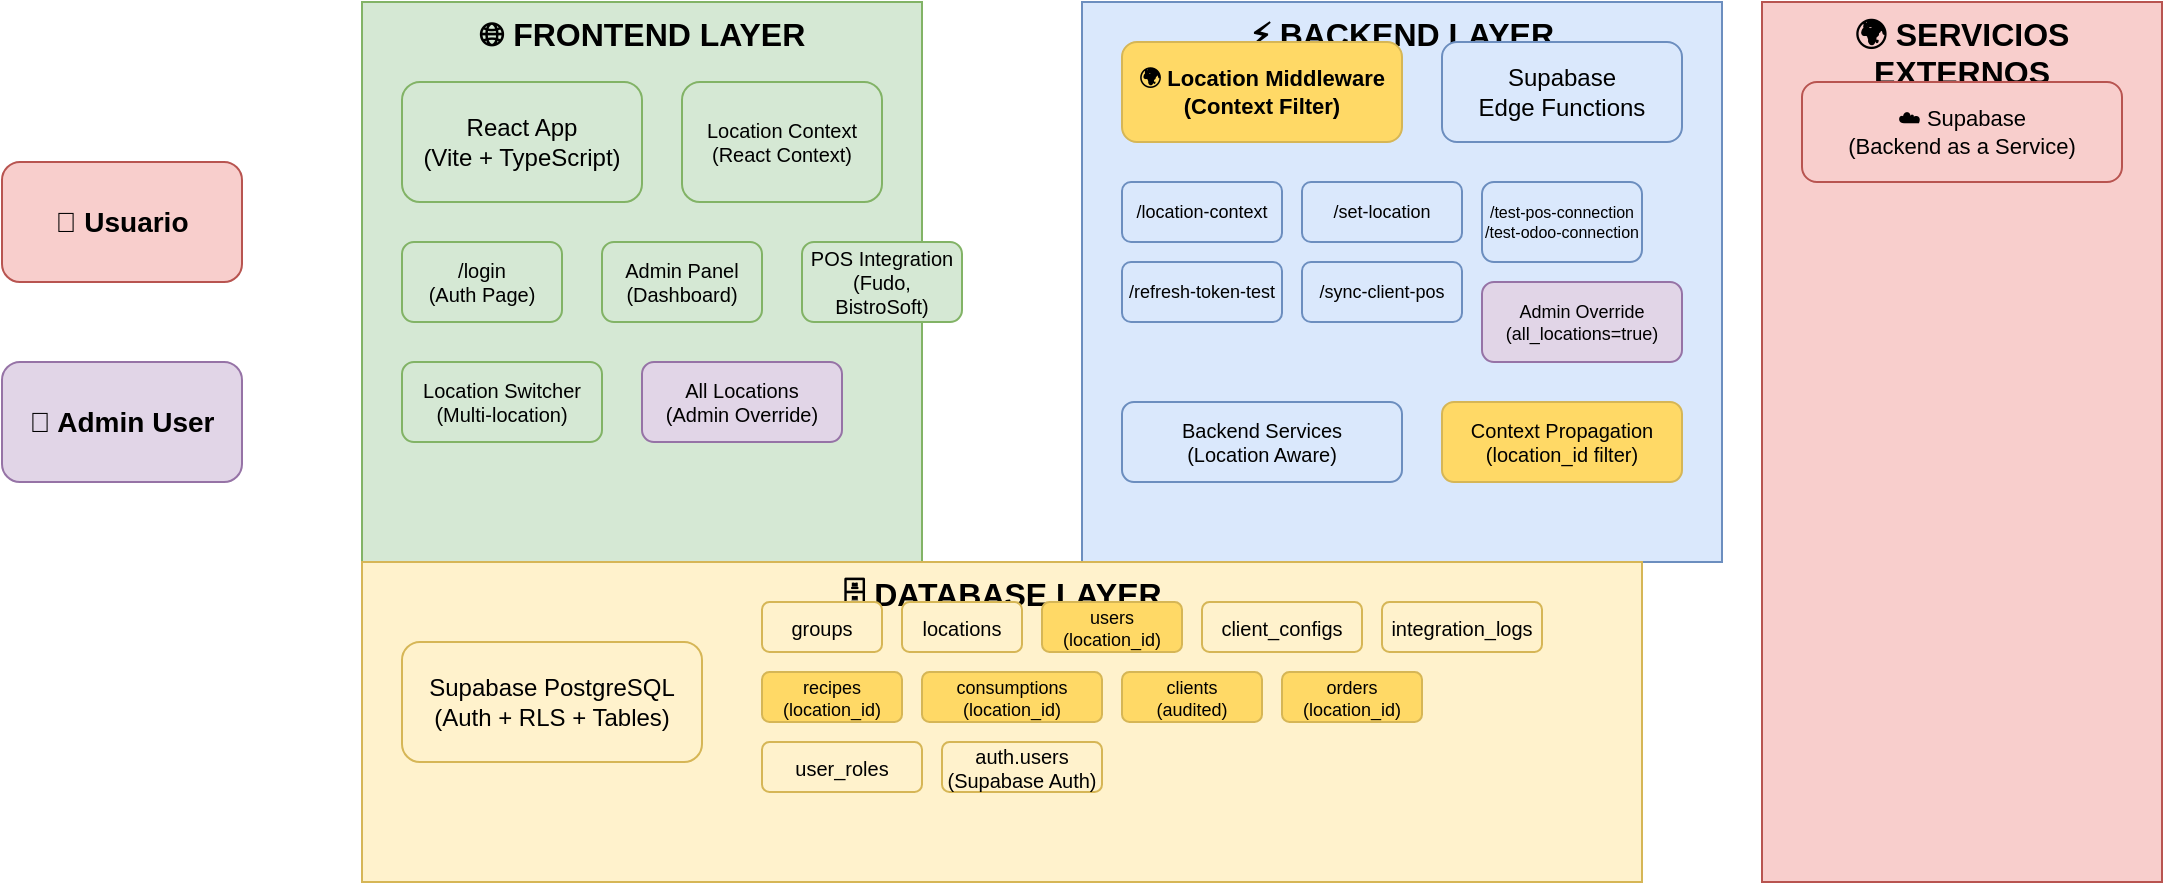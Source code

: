 <mxfile version="24.7.17">
  <diagram name="TUPÁ Hub Architecture" id="architecture">
    <mxGraphModel dx="1422" dy="994" grid="1" gridSize="10" guides="1" tooltips="1" connect="1" arrows="1" fold="1" page="1" pageScale="1" pageWidth="1369" pageHeight="1027" math="0" shadow="0">
      <root>
        <mxCell id="0" />
        <mxCell id="1" parent="0" />
        
        <!-- Usuario -->
        <mxCell id="user" value="👤 Usuario" style="rounded=1;whiteSpace=wrap;html=1;fillColor=#f8cecc;strokeColor=#b85450;fontSize=14;fontStyle=1;" vertex="1" parent="1">
          <mxGeometry x="40" y="200" width="120" height="60" as="geometry" />
        </mxCell>
        
        <!-- Admin Usuario -->
        <mxCell id="admin-user" value="👑 Admin User" style="rounded=1;whiteSpace=wrap;html=1;fillColor=#e1d5e7;strokeColor=#9673a6;fontSize=14;fontStyle=1;" vertex="1" parent="1">
          <mxGeometry x="40" y="300" width="120" height="60" as="geometry" />
        </mxCell>
        
        <!-- Frontend Layer -->
        <mxCell id="frontend-layer" value="🌐 FRONTEND LAYER" style="rounded=0;whiteSpace=wrap;html=1;fillColor=#d5e8d4;strokeColor=#82b366;fontSize=16;fontStyle=1;verticalAlign=top;" vertex="1" parent="1">
          <mxGeometry x="220" y="120" width="280" height="280" as="geometry" />
        </mxCell>
        
        <mxCell id="react-app" value="React App&#xa;(Vite + TypeScript)" style="rounded=1;whiteSpace=wrap;html=1;fillColor=#d5e8d4;strokeColor=#82b366;fontSize=12;" vertex="1" parent="1">
          <mxGeometry x="240" y="160" width="120" height="60" as="geometry" />
        </mxCell>
        
        <mxCell id="location-context" value="Location Context&#xa;(React Context)" style="rounded=1;whiteSpace=wrap;html=1;fillColor=#d5e8d4;strokeColor=#82b366;fontSize=10;" vertex="1" parent="1">
          <mxGeometry x="380" y="160" width="100" height="60" as="geometry" />
        </mxCell>
        
        <mxCell id="login-page" value="/login&#xa;(Auth Page)" style="rounded=1;whiteSpace=wrap;html=1;fillColor=#d5e8d4;strokeColor=#82b366;fontSize=10;" vertex="1" parent="1">
          <mxGeometry x="240" y="240" width="80" height="40" as="geometry" />
        </mxCell>
        
        <mxCell id="admin-panel" value="Admin Panel&#xa;(Dashboard)" style="rounded=1;whiteSpace=wrap;html=1;fillColor=#d5e8d4;strokeColor=#82b366;fontSize=10;" vertex="1" parent="1">
          <mxGeometry x="340" y="240" width="80" height="40" as="geometry" />
        </mxCell>
        
        <mxCell id="pos-integration" value="POS Integration&#xa;(Fudo, BistroSoft)" style="rounded=1;whiteSpace=wrap;html=1;fillColor=#d5e8d4;strokeColor=#82b366;fontSize=10;" vertex="1" parent="1">
          <mxGeometry x="440" y="240" width="80" height="40" as="geometry" />
        </mxCell>
        
        <mxCell id="location-switcher" value="Location Switcher&#xa;(Multi-location)" style="rounded=1;whiteSpace=wrap;html=1;fillColor=#d5e8d4;strokeColor=#82b366;fontSize=10;" vertex="1" parent="1">
          <mxGeometry x="240" y="300" width="100" height="40" as="geometry" />
        </mxCell>
        
        <mxCell id="location-override" value="All Locations&#xa;(Admin Override)" style="rounded=1;whiteSpace=wrap;html=1;fillColor=#e1d5e7;strokeColor=#9673a6;fontSize=10;" vertex="1" parent="1">
          <mxGeometry x="360" y="300" width="100" height="40" as="geometry" />
        </mxCell>
        
        <!-- Backend Layer -->
        <mxCell id="backend-layer" value="⚡ BACKEND LAYER" style="rounded=0;whiteSpace=wrap;html=1;fillColor=#dae8fc;strokeColor=#6c8ebf;fontSize=16;fontStyle=1;verticalAlign=top;" vertex="1" parent="1">
          <mxGeometry x="580" y="120" width="320" height="280" as="geometry" />
        </mxCell>
        
        <mxCell id="location-middleware" value="🌍 Location Middleware&#xa;(Context Filter)" style="rounded=1;whiteSpace=wrap;html=1;fillColor=#ffd966;strokeColor=#d6b656;fontSize=11;fontStyle=1;" vertex="1" parent="1">
          <mxGeometry x="600" y="140" width="140" height="50" as="geometry" />
        </mxCell>
        
        <mxCell id="edge-functions" value="Supabase&#xa;Edge Functions" style="rounded=1;whiteSpace=wrap;html=1;fillColor=#dae8fc;strokeColor=#6c8ebf;fontSize=12;" vertex="1" parent="1">
          <mxGeometry x="760" y="140" width="120" height="50" as="geometry" />
        </mxCell>
        
        <mxCell id="location-context-func" value="/location-context" style="rounded=1;whiteSpace=wrap;html=1;fillColor=#dae8fc;strokeColor=#6c8ebf;fontSize=9;" vertex="1" parent="1">
          <mxGeometry x="600" y="210" width="80" height="30" as="geometry" />
        </mxCell>
        
        <mxCell id="set-location-func" value="/set-location" style="rounded=1;whiteSpace=wrap;html=1;fillColor=#dae8fc;strokeColor=#6c8ebf;fontSize=9;" vertex="1" parent="1">
          <mxGeometry x="690" y="210" width="80" height="30" as="geometry" />
        </mxCell>
        
        <mxCell id="refresh-token" value="/refresh-token-test" style="rounded=1;whiteSpace=wrap;html=1;fillColor=#dae8fc;strokeColor=#6c8ebf;fontSize=9;" vertex="1" parent="1">
          <mxGeometry x="600" y="250" width="80" height="30" as="geometry" />
        </mxCell>
        
        <mxCell id="sync-pos" value="/sync-client-pos" style="rounded=1;whiteSpace=wrap;html=1;fillColor=#dae8fc;strokeColor=#6c8ebf;fontSize=9;" vertex="1" parent="1">
          <mxGeometry x="690" y="250" width="80" height="30" as="geometry" />
        </mxCell>
        
        <mxCell id="test-connections" value="/test-pos-connection&#xa;/test-odoo-connection" style="rounded=1;whiteSpace=wrap;html=1;fillColor=#dae8fc;strokeColor=#6c8ebf;fontSize=8;" vertex="1" parent="1">
          <mxGeometry x="780" y="210" width="80" height="40" as="geometry" />
        </mxCell>
        
        <mxCell id="admin-override" value="Admin Override&#xa;(all_locations=true)" style="rounded=1;whiteSpace=wrap;html=1;fillColor=#e1d5e7;strokeColor=#9673a6;fontSize=9;" vertex="1" parent="1">
          <mxGeometry x="780" y="260" width="100" height="40" as="geometry" />
        </mxCell>
        
        <mxCell id="backend-services" value="Backend Services&#xa;(Location Aware)" style="rounded=1;whiteSpace=wrap;html=1;fillColor=#dae8fc;strokeColor=#6c8ebf;fontSize=10;" vertex="1" parent="1">
          <mxGeometry x="600" y="320" width="140" height="40" as="geometry" />
        </mxCell>
        
        <mxCell id="context-propagation" value="Context Propagation&#xa;(location_id filter)" style="rounded=1;whiteSpace=wrap;html=1;fillColor=#ffd966;strokeColor=#d6b656;fontSize=10;" vertex="1" parent="1">
          <mxGeometry x="760" y="320" width="120" height="40" as="geometry" />
        </mxCell>
        
        <!-- Database Layer -->
        <mxCell id="database-layer" value="🗄️ DATABASE LAYER" style="rounded=0;whiteSpace=wrap;html=1;fillColor=#fff2cc;strokeColor=#d6b656;fontSize=16;fontStyle=1;verticalAlign=top;" vertex="1" parent="1">
          <mxGeometry x="220" y="400" width="640" height="160" as="geometry" />
        </mxCell>
        
        <mxCell id="supabase-db" value="Supabase PostgreSQL&#xa;(Auth + RLS + Tables)" style="rounded=1;whiteSpace=wrap;html=1;fillColor=#fff2cc;strokeColor=#d6b656;fontSize=12;" vertex="1" parent="1">
          <mxGeometry x="240" y="440" width="150" height="60" as="geometry" />
        </mxCell>
        
        <!-- Location-aware tables -->
        <mxCell id="groups-table" value="groups" style="rounded=1;whiteSpace=wrap;html=1;fillColor=#fff2cc;strokeColor=#d6b656;fontSize=10;" vertex="1" parent="1">
          <mxGeometry x="420" y="420" width="60" height="25" as="geometry" />
        </mxCell>
        
        <mxCell id="locations-table" value="locations" style="rounded=1;whiteSpace=wrap;html=1;fillColor=#fff2cc;strokeColor=#d6b656;fontSize=10;" vertex="1" parent="1">
          <mxGeometry x="490" y="420" width="60" height="25" as="geometry" />
        </mxCell>
        
        <mxCell id="users-table" value="users&#xa;(location_id)" style="rounded=1;whiteSpace=wrap;html=1;fillColor=#ffd966;strokeColor=#d6b656;fontSize=9;" vertex="1" parent="1">
          <mxGeometry x="560" y="420" width="70" height="25" as="geometry" />
        </mxCell>
        
        <mxCell id="recipes-table" value="recipes&#xa;(location_id)" style="rounded=1;whiteSpace=wrap;html=1;fillColor=#ffd966;strokeColor=#d6b656;fontSize=9;" vertex="1" parent="1">
          <mxGeometry x="420" y="455" width="70" height="25" as="geometry" />
        </mxCell>
        
        <mxCell id="consumptions-table" value="consumptions&#xa;(location_id)" style="rounded=1;whiteSpace=wrap;html=1;fillColor=#ffd966;strokeColor=#d6b656;fontSize=9;" vertex="1" parent="1">
          <mxGeometry x="500" y="455" width="90" height="25" as="geometry" />
        </mxCell>
        
        <mxCell id="clients-table" value="clients&#xa;(audited)" style="rounded=1;whiteSpace=wrap;html=1;fillColor=#ffd966;strokeColor=#d6b656;fontSize=9;" vertex="1" parent="1">
          <mxGeometry x="600" y="455" width="70" height="25" as="geometry" />
        </mxCell>
        
        <mxCell id="orders-table" value="orders&#xa;(location_id)" style="rounded=1;whiteSpace=wrap;html=1;fillColor=#ffd966;strokeColor=#d6b656;fontSize=9;" vertex="1" parent="1">
          <mxGeometry x="680" y="455" width="70" height="25" as="geometry" />
        </mxCell>
        
        <mxCell id="client-configs" value="client_configs" style="rounded=1;whiteSpace=wrap;html=1;fillColor=#fff2cc;strokeColor=#d6b656;fontSize=10;" vertex="1" parent="1">
          <mxGeometry x="640" y="420" width="80" height="25" as="geometry" />
        </mxCell>
        
        <mxCell id="integration-logs" value="integration_logs" style="rounded=1;whiteSpace=wrap;html=1;fillColor=#fff2cc;strokeColor=#d6b656;fontSize=10;" vertex="1" parent="1">
          <mxGeometry x="730" y="420" width="80" height="25" as="geometry" />
        </mxCell>
        
        <mxCell id="user-roles" value="user_roles" style="rounded=1;whiteSpace=wrap;html=1;fillColor=#fff2cc;strokeColor=#d6b656;fontSize=10;" vertex="1" parent="1">
          <mxGeometry x="420" y="490" width="80" height="25" as="geometry" />
        </mxCell>
        
        <mxCell id="auth-users" value="auth.users&#xa;(Supabase Auth)" style="rounded=1;whiteSpace=wrap;html=1;fillColor=#fff2cc;strokeColor=#d6b656;fontSize=10;" vertex="1" parent="1">
          <mxGeometry x="510" y="490" width="80" height="25" as="geometry" />
        </mxCell>
        
        <!-- External Services -->
        <mxCell id="external-services" value="🌍 SERVICIOS EXTERNOS" style="rounded=0;whiteSpace=wrap;html=1;fillColor=#f8cecc;strokeColor=#b85450;fontSize=16;fontStyle=1;verticalAlign=top;" vertex="1" parent="1">
          <mxGeometry x="920" y="120" width="200" height="440" as="geometry" />
        </mxCell>
        
        <mxCell id="supabase-service" value="☁️ Supabase&#xa;(Backend as a Service)" style="rounded=1;whiteSpace=wrap;html=1;fillColor=#f8cecc;strokeColor=#b85450;fontSize=11;" vertex="1" parent="1">
          <mxGeometry x="940" y="160" width="160" height="50" as="geometry" />
        </mxCell>
        
        <mxCell id="lovable-hosting" value="🚀 Lovable&#xa;(Hosting & Deploy)" style="rounded=1;whiteSpace=wrap;html=1;fillColor=#f8cecc;strokeColor=#b85450;fontSize=11;" vertex="1" parent="1">
          <mxGeometry x="940" y="230" width="160" height="50" as="geometry" />
        </mxCell>
        
        <mxCell id="sentry" value="🐛 Sentry&#xa;(Error Monitoring)" style="rounded=1;whiteSpace=wrap;html=1;fillColor=#f8cecc;strokeColor=#b85450;fontSize=11;" vertex="1" parent="1">
          <mxGeometry x="940" y="300" width="160" height="50" as="geometry" />
        </mxCell>
        
        <mxCell id="pos-systems" value="🏪 POS Systems&#xa;(Fudo, BistroSoft)" style="rounded=1;whiteSpace=wrap;html=1;fillColor=#f8cecc;strokeColor=#b85450;fontSize=11;" vertex="1" parent="1">
          <mxGeometry x="940" y="370" width="160" height="50" as="geometry" />
        </mxCell>
        
        <mxCell id="odoo" value="📊 Odoo ERP&#xa;(Business Management)" style="rounded=1;whiteSpace=wrap;html=1;fillColor=#f8cecc;strokeColor=#b85450;fontSize=11;" vertex="1" parent="1">
          <mxGeometry x="940" y="440" width="160" height="50" as="geometry" />
        </mxCell>
        
        <!-- Arrows -->
        <!-- User to React App -->
        <mxCell id="arrow1" value="" style="endArrow=classic;html=1;rounded=0;exitX=1;exitY=0.5;exitDx=0;exitDy=0;entryX=0;entryY=0.5;entryDx=0;entryDy=0;strokeWidth=2;strokeColor=#2F5233;" edge="1" parent="1" source="user" target="react-app">
          <mxGeometry width="50" height="50" relative="1" as="geometry">
            <mxPoint x="180" y="230" as="sourcePoint" />
            <mxPoint x="230" y="180" as="targetPoint" />
          </mxGeometry>
        </mxCell>
        
        <!-- Admin User to Admin Panel -->
        <mxCell id="arrow-admin" value="" style="endArrow=classic;html=1;rounded=0;exitX=1;exitY=0.5;exitDx=0;exitDy=0;entryX=0;entryY=0.5;entryDx=0;entryDy=0;strokeWidth=2;strokeColor=#9673a6;" edge="1" parent="1" source="admin-user" target="location-override">
          <mxGeometry width="50" height="50" relative="1" as="geometry">
            <mxPoint x="180" y="330" as="sourcePoint" />
            <mxPoint x="360" y="320" as="targetPoint" />
          </mxGeometry>
        </mxCell>
        
        <!-- React App to Location Context -->
        <mxCell id="arrow-context" value="" style="endArrow=classic;html=1;rounded=0;exitX=1;exitY=0.5;exitDx=0;exitDy=0;entryX=0;entryY=0.5;entryDx=0;entryDy=0;strokeWidth=1;strokeColor=#82b366;" edge="1" parent="1" source="react-app" target="location-context">
          <mxGeometry width="50" height="50" relative="1" as="geometry">
            <mxPoint x="360" y="190" as="sourcePoint" />
            <mxPoint x="380" y="190" as="targetPoint" />
          </mxGeometry>
        </mxCell>
        
        <!-- React App to Location Middleware (through context) -->
        <mxCell id="arrow2" value="" style="endArrow=classic;html=1;rounded=0;exitX=1;exitY=0.5;exitDx=0;exitDy=0;entryX=0;entryY=0.5;entryDx=0;entryDy=0;strokeWidth=2;strokeColor=#1A4A80;" edge="1" parent="1" source="location-context" target="location-middleware">
          <mxGeometry width="50" height="50" relative="1" as="geometry">
            <mxPoint x="480" y="190" as="sourcePoint" />
            <mxPoint x="600" y="165" as="targetPoint" />
          </mxGeometry>
        </mxCell>
        
        <!-- Location Middleware to Edge Functions -->
        <mxCell id="arrow-middleware" value="" style="endArrow=classic;html=1;rounded=0;exitX=1;exitY=0.5;exitDx=0;exitDy=0;entryX=0;entryY=0.5;entryDx=0;entryDy=0;strokeWidth=2;strokeColor=#d6b656;" edge="1" parent="1" source="location-middleware" target="edge-functions">
          <mxGeometry width="50" height="50" relative="1" as="geometry">
            <mxPoint x="740" y="165" as="sourcePoint" />
            <mxPoint x="760" y="165" as="targetPoint" />
          </mxGeometry>
        </mxCell>
        
        <!-- Edge Functions to Backend Services -->
        <mxCell id="arrow-services" value="" style="endArrow=classic;html=1;rounded=0;exitX=0.5;exitY=1;exitDx=0;exitDy=0;entryX=0.5;entryY=0;entryDx=0;entryDy=0;strokeWidth=2;strokeColor=#6c8ebf;" edge="1" parent="1" source="edge-functions" target="backend-services">
          <mxGeometry width="50" height="50" relative="1" as="geometry">
            <mxPoint x="820" y="200" as="sourcePoint" />
            <mxPoint x="670" y="310" as="targetPoint" />
          </mxGeometry>
        </mxCell>
        
        <!-- Backend Services to Context Propagation -->
        <mxCell id="arrow-propagation" value="" style="endArrow=classic;html=1;rounded=0;exitX=1;exitY=0.5;exitDx=0;exitDy=0;entryX=0;entryY=0.5;entryDx=0;entryDy=0;strokeWidth=2;strokeColor=#d6b656;" edge="1" parent="1" source="backend-services" target="context-propagation">
          <mxGeometry width="50" height="50" relative="1" as="geometry">
            <mxPoint x="740" y="340" as="sourcePoint" />
            <mxPoint x="760" y="340" as="targetPoint" />
          </mxGeometry>
        </mxCell>
        
        <!-- Context Propagation to Database (Filtered Queries) -->
        <mxCell id="arrow3" value="" style="endArrow=classic;html=1;rounded=0;exitX=0.5;exitY=1;exitDx=0;exitDy=0;entryX=1;entryY=0;entryDx=0;entryDy=0;strokeWidth=2;strokeColor=#B8860B;" edge="1" parent="1" source="context-propagation" target="supabase-db">
          <mxGeometry width="50" height="50" relative="1" as="geometry">
            <mxPoint x="820" y="370" as="sourcePoint" />
            <mxPoint x="390" y="440" as="targetPoint" />
          </mxGeometry>
        </mxCell>
        
        <!-- Admin Override to Backend Services -->
        <mxCell id="arrow-admin-override" value="" style="endArrow=classic;html=1;rounded=0;exitX=0.5;exitY=1;exitDx=0;exitDy=0;entryX=1;entryY=0;entryDx=0;entryDy=0;strokeWidth=2;strokeColor=#9673a6;strokeDashArray=5,5;" edge="1" parent="1" source="admin-override" target="backend-services">
          <mxGeometry width="50" height="50" relative="1" as="geometry">
            <mxPoint x="830" y="310" as="sourcePoint" />
            <mxPoint x="740" y="320" as="targetPoint" />
          </mxGeometry>
        </mxCell>
        
        <!-- Edge Functions to External Services -->
        <mxCell id="arrow4" value="" style="endArrow=classic;html=1;rounded=0;exitX=1;exitY=0.5;exitDx=0;exitDy=0;entryX=0;entryY=0.5;entryDx=0;entryDy=0;strokeWidth=2;strokeColor=#B85450;" edge="1" parent="1" source="edge-functions" target="supabase-service">
          <mxGeometry width="50" height="50" relative="1" as="geometry">
            <mxPoint x="880" y="165" as="sourcePoint" />
            <mxPoint x="940" y="185" as="targetPoint" />
          </mxGeometry>
        </mxCell>
        
        <!-- Labels for arrows -->
        <mxCell id="label1" value="HTTP/HTTPS" style="text;html=1;strokeColor=none;fillColor=none;align=center;verticalAlign=middle;whiteSpace=wrap;rounded=0;fontSize=10;" vertex="1" parent="1">
          <mxGeometry x="170" y="210" width="60" height="20" as="geometry" />
        </mxCell>
        
        <mxCell id="label2" value="Location Context&#xa;with user session" style="text;html=1;strokeColor=none;fillColor=none;align=center;verticalAlign=middle;whiteSpace=wrap;rounded=0;fontSize=9;" vertex="1" parent="1">
          <mxGeometry x="500" y="130" width="90" height="30" as="geometry" />
        </mxCell>
        
        <mxCell id="label-middleware" value="Filter by&#xa;location_id" style="text;html=1;strokeColor=none;fillColor=none;align=center;verticalAlign=middle;whiteSpace=wrap;rounded=0;fontSize=9;" vertex="1" parent="1">
          <mxGeometry x="740" y="120" width="60" height="30" as="geometry" />
        </mxCell>
        
        <mxCell id="label-propagation" value="Context&#xa;Propagation" style="text;html=1;strokeColor=none;fillColor=none;align=center;verticalAlign=middle;whiteSpace=wrap;rounded=0;fontSize=9;" vertex="1" parent="1">
          <mxGeometry x="740" y="290" width="60" height="30" as="geometry" />
        </mxCell>
        
        <mxCell id="label3" value="Filtered SQL Queries&#xa;WHERE location_id = ?" style="text;html=1;strokeColor=none;fillColor=none;align=center;verticalAlign=middle;whiteSpace=wrap;rounded=0;fontSize=9;" vertex="1" parent="1">
          <mxGeometry x="470" y="350" width="120" height="30" as="geometry" />
        </mxCell>
        
        <mxCell id="label-admin" value="Admin Override&#xa;(all_locations=true)" style="text;html=1;strokeColor=none;fillColor=none;align=center;verticalAlign=middle;whiteSpace=wrap;rounded=0;fontSize=9;" vertex="1" parent="1">
          <mxGeometry x="170" y="320" width="90" height="30" as="geometry" />
        </mxCell>
        
        <!-- Flow description -->
        <mxCell id="flow-description" value="LOCATION FILTERING FLOW:&#xa;1. User request with session context&#xa;2. Location middleware validates & filters&#xa;3. Context propagated to backend services&#xa;4. Database queries filtered by location_id&#xa;5. Admin can override with all_locations=true" style="rounded=1;whiteSpace=wrap;html=1;fillColor=#f0f0f0;strokeColor=#666666;fontSize=9;verticalAlign=top;fontStyle=1;" vertex="1" parent="1">
          <mxGeometry x="40" y="600" width="300" height="100" as="geometry" />
        </mxCell>
        
        <!-- Title -->
        <mxCell id="title" value="TUPÁ Hub - Arquitectura del Sistema" style="text;html=1;strokeColor=none;fillColor=none;align=center;verticalAlign=middle;whiteSpace=wrap;rounded=0;fontSize=20;fontStyle=1;" vertex="1" parent="1">
          <mxGeometry x="400" y="40" width="400" height="40" as="geometry" />
        </mxCell>
        
        <!-- Legend -->
        <mxCell id="legend" value="LEYENDA" style="rounded=0;whiteSpace=wrap;html=1;fillColor=#e1d5e7;strokeColor=#9673a6;fontSize=14;fontStyle=1;verticalAlign=top;" vertex="1" parent="1">
          <mxGeometry x="40" y="400" width="140" height="160" as="geometry" />
        </mxCell>
        
        <mxCell id="legend-frontend" value="🌐 Frontend" style="rounded=1;whiteSpace=wrap;html=1;fillColor=#d5e8d4;strokeColor=#82b366;fontSize=10;" vertex="1" parent="1">
          <mxGeometry x="50" y="430" width="120" height="25" as="geometry" />
        </mxCell>
        
        <mxCell id="legend-backend" value="⚡ Backend" style="rounded=1;whiteSpace=wrap;html=1;fillColor=#dae8fc;strokeColor=#6c8ebf;fontSize=10;" vertex="1" parent="1">
          <mxGeometry x="50" y="465" width="120" height="25" as="geometry" />
        </mxCell>
        
        <mxCell id="legend-database" value="🗄️ Database" style="rounded=1;whiteSpace=wrap;html=1;fillColor=#fff2cc;strokeColor=#d6b656;fontSize=10;" vertex="1" parent="1">
          <mxGeometry x="50" y="500" width="120" height="25" as="geometry" />
        </mxCell>
        
        <mxCell id="legend-external" value="🌍 Servicios Externos" style="rounded=1;whiteSpace=wrap;html=1;fillColor=#f8cecc;strokeColor=#b85450;fontSize=10;" vertex="1" parent="1">
          <mxGeometry x="50" y="535" width="120" height="25" as="geometry" />
        </mxCell>
        
      </root>
    </mxGraphModel>
  </diagram>
</mxfile>